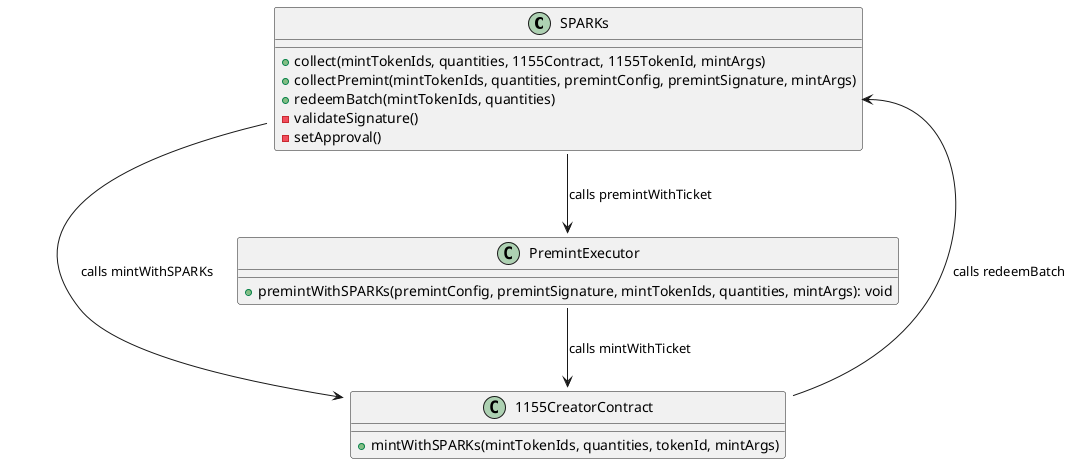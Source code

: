 @startuml

class SPARKs {
    + collect(mintTokenIds, quantities, 1155Contract, 1155TokenId, mintArgs)
    + collectPremint(mintTokenIds, quantities, premintConfig, premintSignature, mintArgs)
    + redeemBatch(mintTokenIds, quantities)
    - validateSignature()
    - setApproval()
}

class 1155CreatorContract {
    + mintWithSPARKs(mintTokenIds, quantities, tokenId, mintArgs)
}

class PremintExecutor {
    + premintWithSPARKs(premintConfig, premintSignature, mintTokenIds, quantities, mintArgs): void
}

1155CreatorContract::mintWithTicket --> SPARKs::redeem: calls redeemBatch
SPARKs --> 1155CreatorContract::mintWithMintTicket: calls mintWithSPARKs
SPARKs --> PremintExecutor::premintWithTicket: calls premintWithTicket
PremintExecutor::premintWithTicket --> 1155CreatorContract::mintWithTicket: calls mintWithTicket 
@enduml